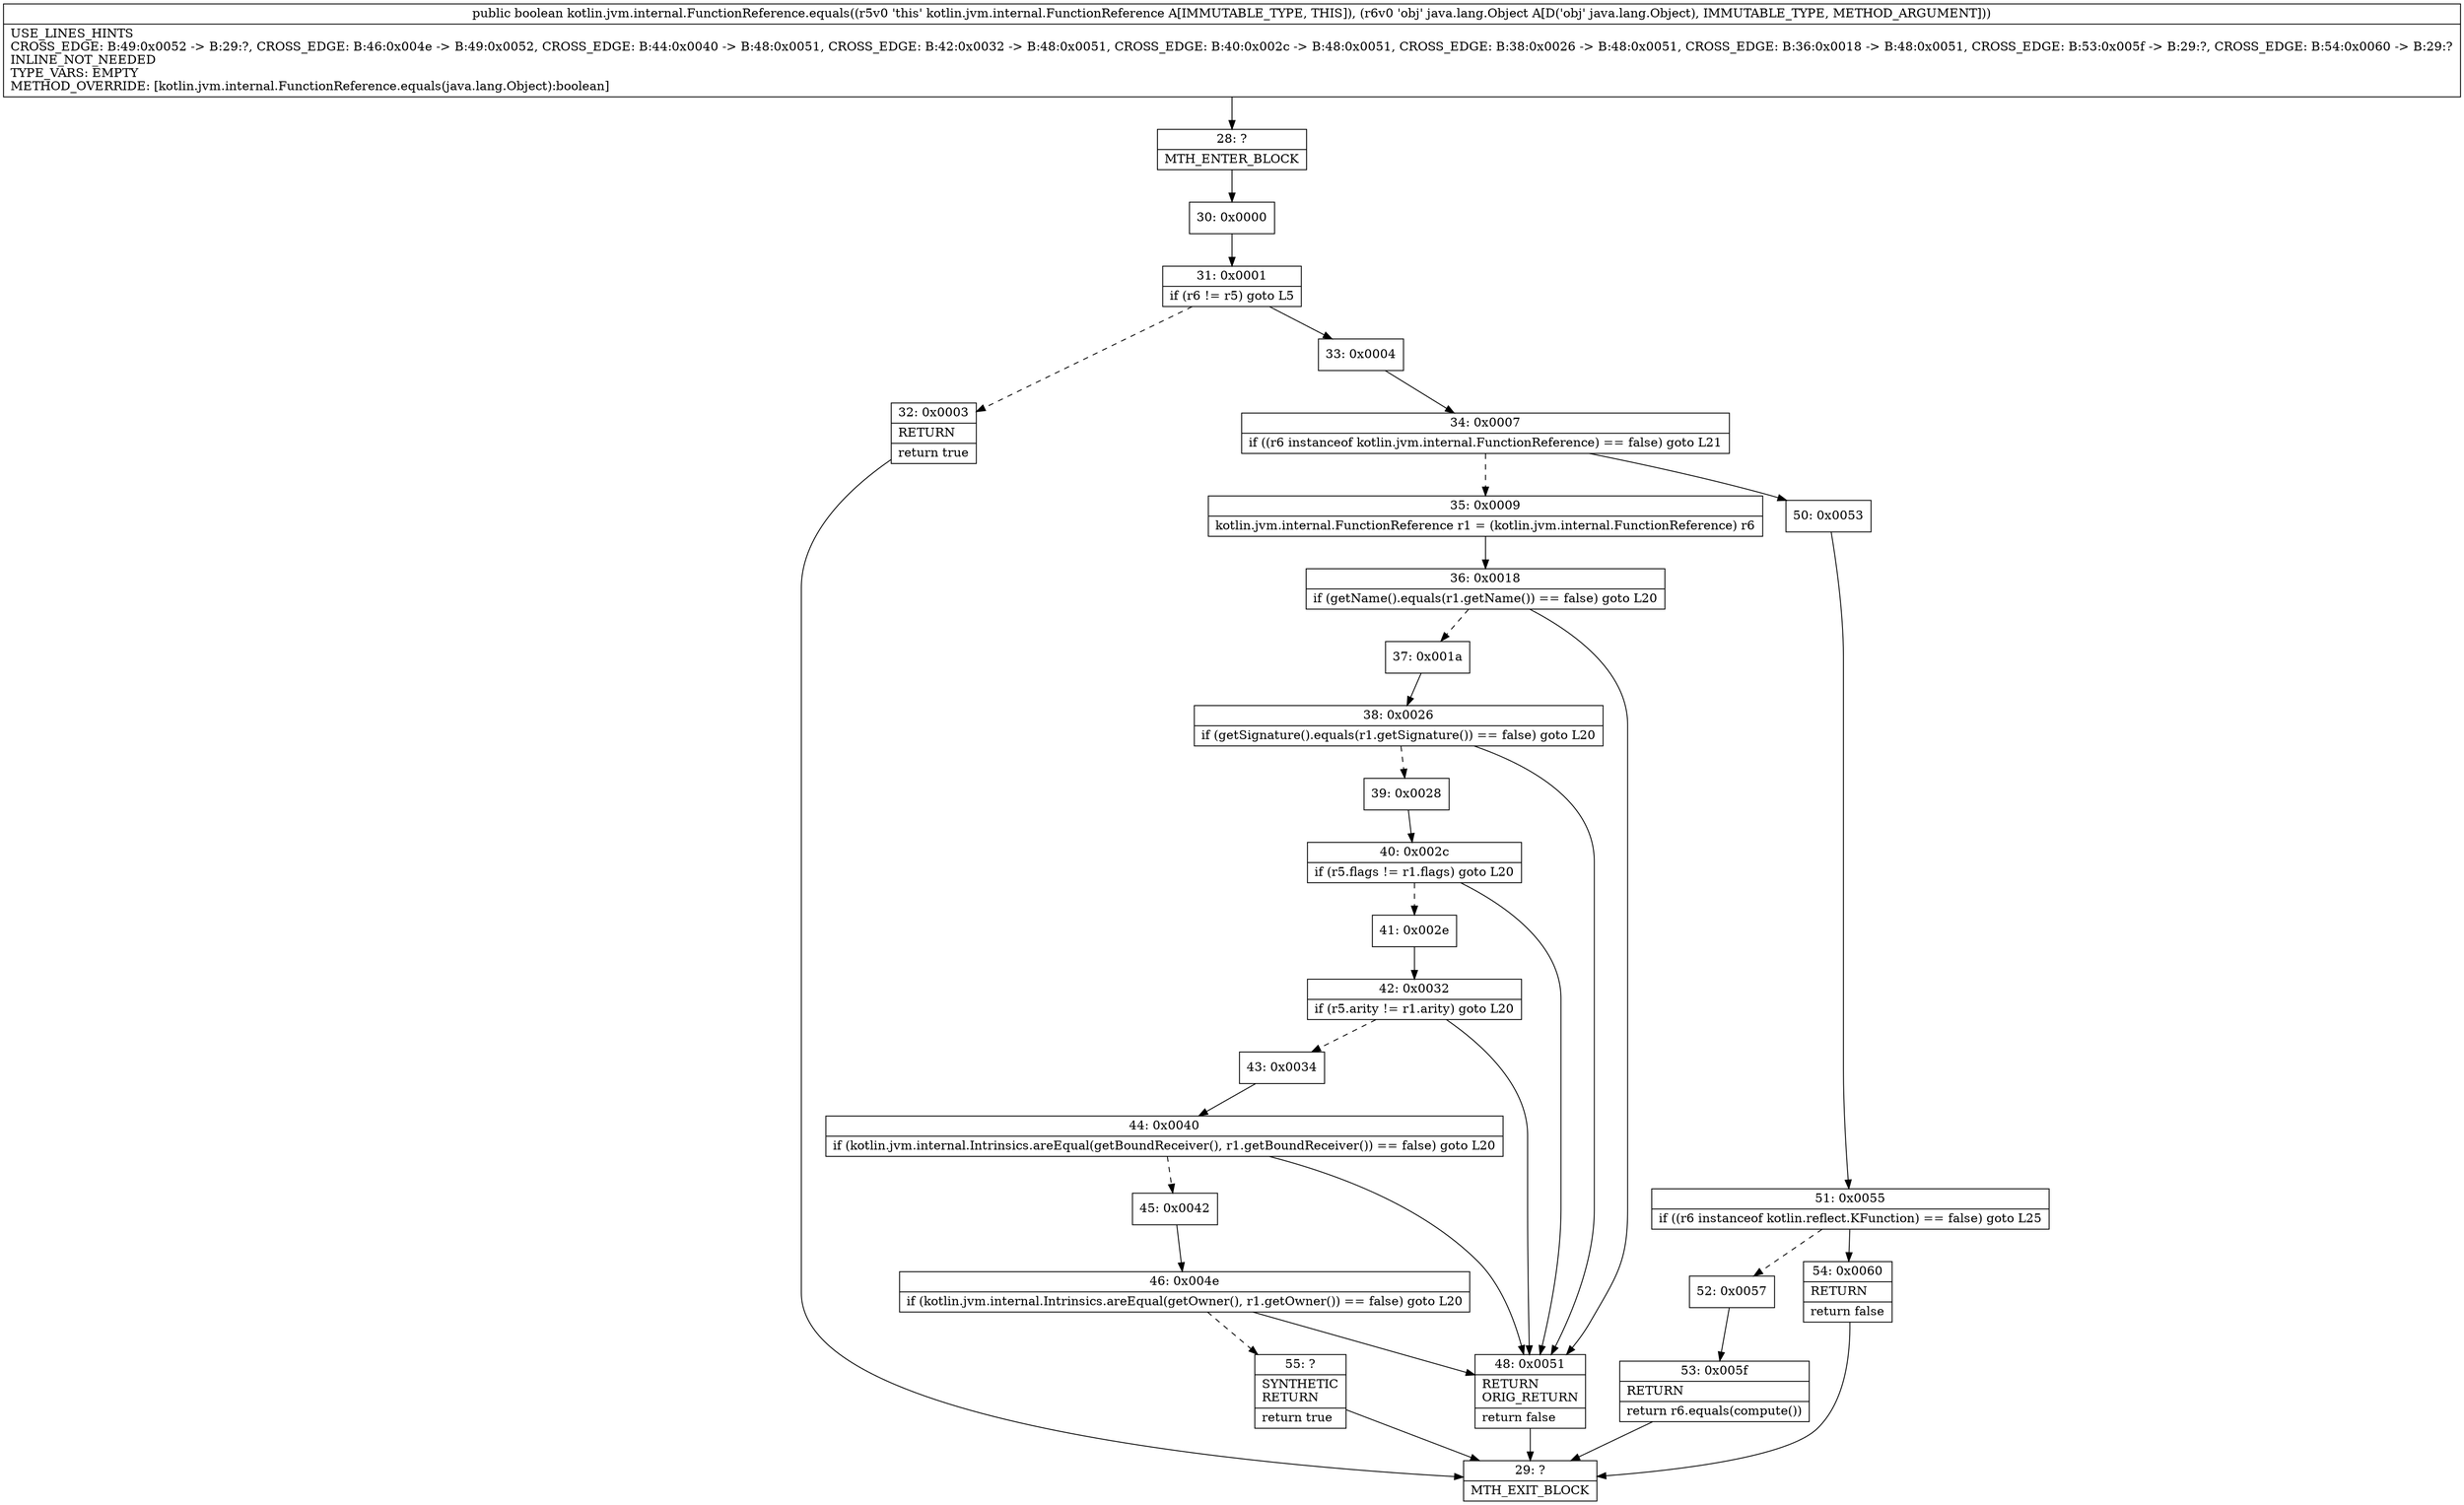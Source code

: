 digraph "CFG forkotlin.jvm.internal.FunctionReference.equals(Ljava\/lang\/Object;)Z" {
Node_28 [shape=record,label="{28\:\ ?|MTH_ENTER_BLOCK\l}"];
Node_30 [shape=record,label="{30\:\ 0x0000}"];
Node_31 [shape=record,label="{31\:\ 0x0001|if (r6 != r5) goto L5\l}"];
Node_32 [shape=record,label="{32\:\ 0x0003|RETURN\l|return true\l}"];
Node_29 [shape=record,label="{29\:\ ?|MTH_EXIT_BLOCK\l}"];
Node_33 [shape=record,label="{33\:\ 0x0004}"];
Node_34 [shape=record,label="{34\:\ 0x0007|if ((r6 instanceof kotlin.jvm.internal.FunctionReference) == false) goto L21\l}"];
Node_35 [shape=record,label="{35\:\ 0x0009|kotlin.jvm.internal.FunctionReference r1 = (kotlin.jvm.internal.FunctionReference) r6\l}"];
Node_36 [shape=record,label="{36\:\ 0x0018|if (getName().equals(r1.getName()) == false) goto L20\l}"];
Node_37 [shape=record,label="{37\:\ 0x001a}"];
Node_38 [shape=record,label="{38\:\ 0x0026|if (getSignature().equals(r1.getSignature()) == false) goto L20\l}"];
Node_39 [shape=record,label="{39\:\ 0x0028}"];
Node_40 [shape=record,label="{40\:\ 0x002c|if (r5.flags != r1.flags) goto L20\l}"];
Node_41 [shape=record,label="{41\:\ 0x002e}"];
Node_42 [shape=record,label="{42\:\ 0x0032|if (r5.arity != r1.arity) goto L20\l}"];
Node_43 [shape=record,label="{43\:\ 0x0034}"];
Node_44 [shape=record,label="{44\:\ 0x0040|if (kotlin.jvm.internal.Intrinsics.areEqual(getBoundReceiver(), r1.getBoundReceiver()) == false) goto L20\l}"];
Node_45 [shape=record,label="{45\:\ 0x0042}"];
Node_46 [shape=record,label="{46\:\ 0x004e|if (kotlin.jvm.internal.Intrinsics.areEqual(getOwner(), r1.getOwner()) == false) goto L20\l}"];
Node_55 [shape=record,label="{55\:\ ?|SYNTHETIC\lRETURN\l|return true\l}"];
Node_48 [shape=record,label="{48\:\ 0x0051|RETURN\lORIG_RETURN\l|return false\l}"];
Node_50 [shape=record,label="{50\:\ 0x0053}"];
Node_51 [shape=record,label="{51\:\ 0x0055|if ((r6 instanceof kotlin.reflect.KFunction) == false) goto L25\l}"];
Node_52 [shape=record,label="{52\:\ 0x0057}"];
Node_53 [shape=record,label="{53\:\ 0x005f|RETURN\l|return r6.equals(compute())\l}"];
Node_54 [shape=record,label="{54\:\ 0x0060|RETURN\l|return false\l}"];
MethodNode[shape=record,label="{public boolean kotlin.jvm.internal.FunctionReference.equals((r5v0 'this' kotlin.jvm.internal.FunctionReference A[IMMUTABLE_TYPE, THIS]), (r6v0 'obj' java.lang.Object A[D('obj' java.lang.Object), IMMUTABLE_TYPE, METHOD_ARGUMENT]))  | USE_LINES_HINTS\lCROSS_EDGE: B:49:0x0052 \-\> B:29:?, CROSS_EDGE: B:46:0x004e \-\> B:49:0x0052, CROSS_EDGE: B:44:0x0040 \-\> B:48:0x0051, CROSS_EDGE: B:42:0x0032 \-\> B:48:0x0051, CROSS_EDGE: B:40:0x002c \-\> B:48:0x0051, CROSS_EDGE: B:38:0x0026 \-\> B:48:0x0051, CROSS_EDGE: B:36:0x0018 \-\> B:48:0x0051, CROSS_EDGE: B:53:0x005f \-\> B:29:?, CROSS_EDGE: B:54:0x0060 \-\> B:29:?\lINLINE_NOT_NEEDED\lTYPE_VARS: EMPTY\lMETHOD_OVERRIDE: [kotlin.jvm.internal.FunctionReference.equals(java.lang.Object):boolean]\l}"];
MethodNode -> Node_28;Node_28 -> Node_30;
Node_30 -> Node_31;
Node_31 -> Node_32[style=dashed];
Node_31 -> Node_33;
Node_32 -> Node_29;
Node_33 -> Node_34;
Node_34 -> Node_35[style=dashed];
Node_34 -> Node_50;
Node_35 -> Node_36;
Node_36 -> Node_37[style=dashed];
Node_36 -> Node_48;
Node_37 -> Node_38;
Node_38 -> Node_39[style=dashed];
Node_38 -> Node_48;
Node_39 -> Node_40;
Node_40 -> Node_41[style=dashed];
Node_40 -> Node_48;
Node_41 -> Node_42;
Node_42 -> Node_43[style=dashed];
Node_42 -> Node_48;
Node_43 -> Node_44;
Node_44 -> Node_45[style=dashed];
Node_44 -> Node_48;
Node_45 -> Node_46;
Node_46 -> Node_48;
Node_46 -> Node_55[style=dashed];
Node_55 -> Node_29;
Node_48 -> Node_29;
Node_50 -> Node_51;
Node_51 -> Node_52[style=dashed];
Node_51 -> Node_54;
Node_52 -> Node_53;
Node_53 -> Node_29;
Node_54 -> Node_29;
}

